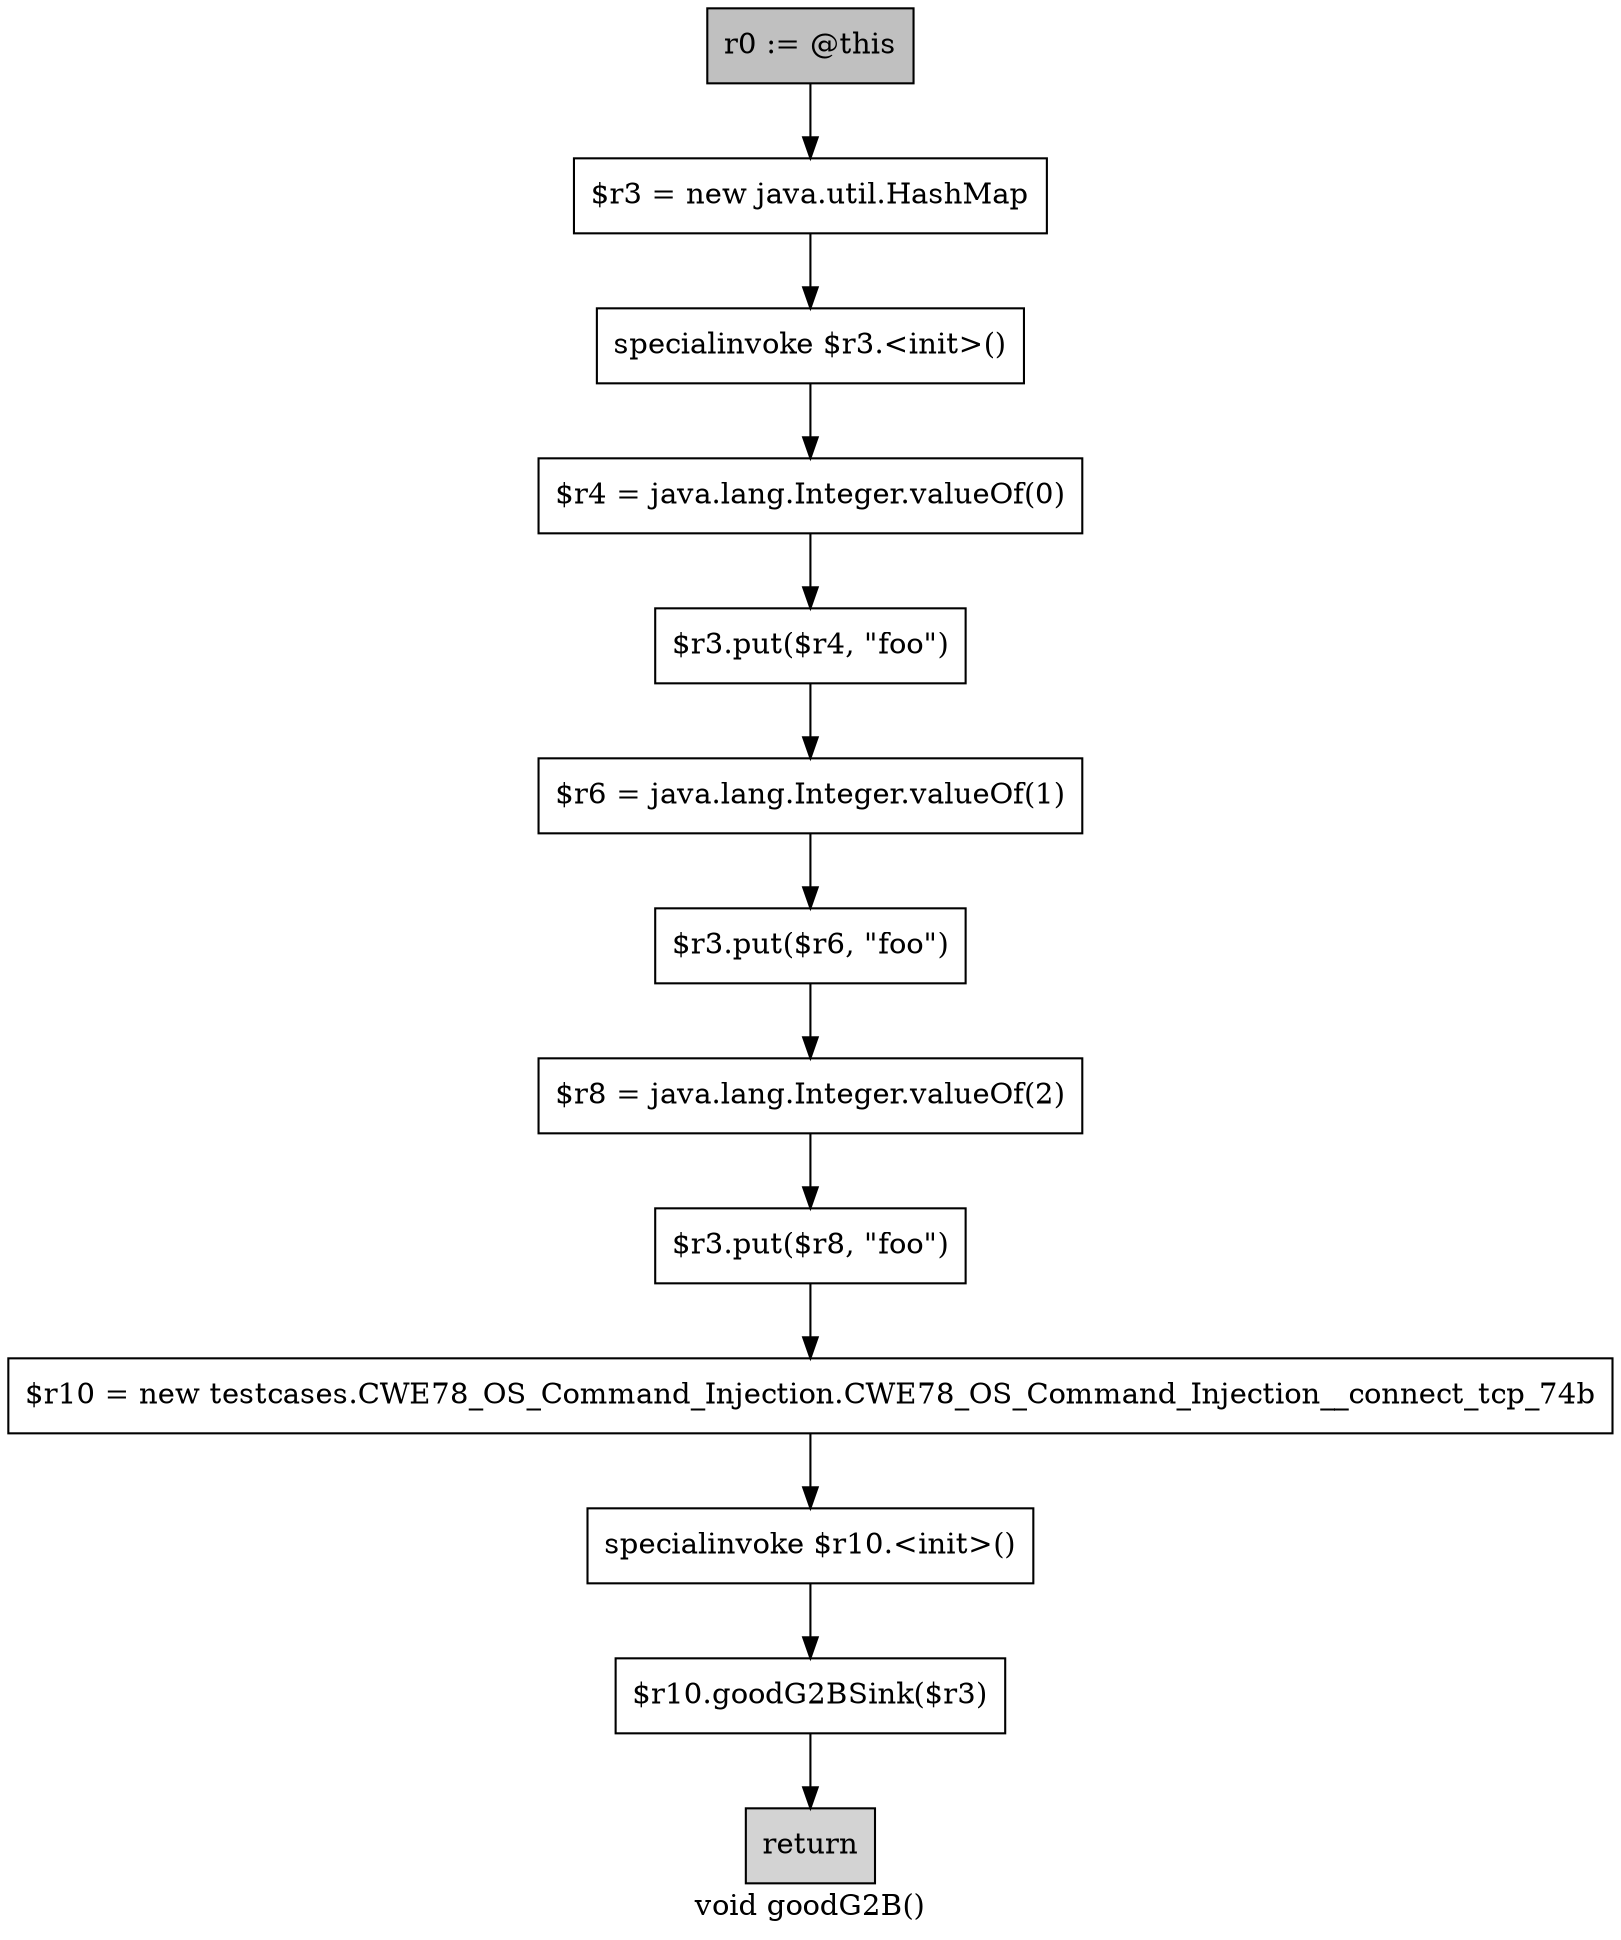digraph "void goodG2B()" {
    label="void goodG2B()";
    node [shape=box];
    "0" [style=filled,fillcolor=gray,label="r0 := @this",];
    "1" [label="$r3 = new java.util.HashMap",];
    "0"->"1";
    "2" [label="specialinvoke $r3.<init>()",];
    "1"->"2";
    "3" [label="$r4 = java.lang.Integer.valueOf(0)",];
    "2"->"3";
    "4" [label="$r3.put($r4, \"foo\")",];
    "3"->"4";
    "5" [label="$r6 = java.lang.Integer.valueOf(1)",];
    "4"->"5";
    "6" [label="$r3.put($r6, \"foo\")",];
    "5"->"6";
    "7" [label="$r8 = java.lang.Integer.valueOf(2)",];
    "6"->"7";
    "8" [label="$r3.put($r8, \"foo\")",];
    "7"->"8";
    "9" [label="$r10 = new testcases.CWE78_OS_Command_Injection.CWE78_OS_Command_Injection__connect_tcp_74b",];
    "8"->"9";
    "10" [label="specialinvoke $r10.<init>()",];
    "9"->"10";
    "11" [label="$r10.goodG2BSink($r3)",];
    "10"->"11";
    "12" [style=filled,fillcolor=lightgray,label="return",];
    "11"->"12";
}
